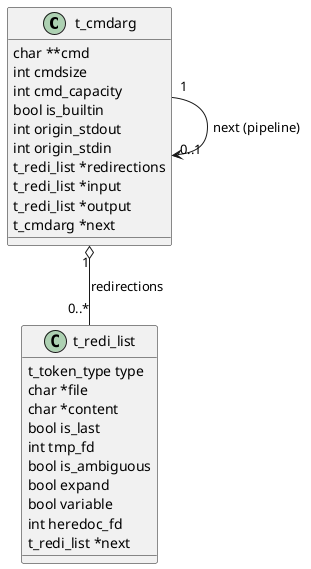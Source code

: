 @startuml Minishell_Command_LinkedList

class t_cmdarg {
    char **cmd
    int cmdsize
    int cmd_capacity
    bool is_builtin
    int origin_stdout
    int origin_stdin
    t_redi_list *redirections
    t_redi_list *input
    t_redi_list *output
    t_cmdarg *next
}

class t_redi_list {
    t_token_type type
    char *file
    char *content
    bool is_last
    int tmp_fd
    bool is_ambiguous
    bool expand
    bool variable
    int heredoc_fd
    t_redi_list *next
}

t_cmdarg "1" o-- "0..*" t_redi_list : redirections

' Linked list for pipeline
 t_cmdarg "1" --> "0..1" t_cmdarg : next (pipeline)

@enduml
